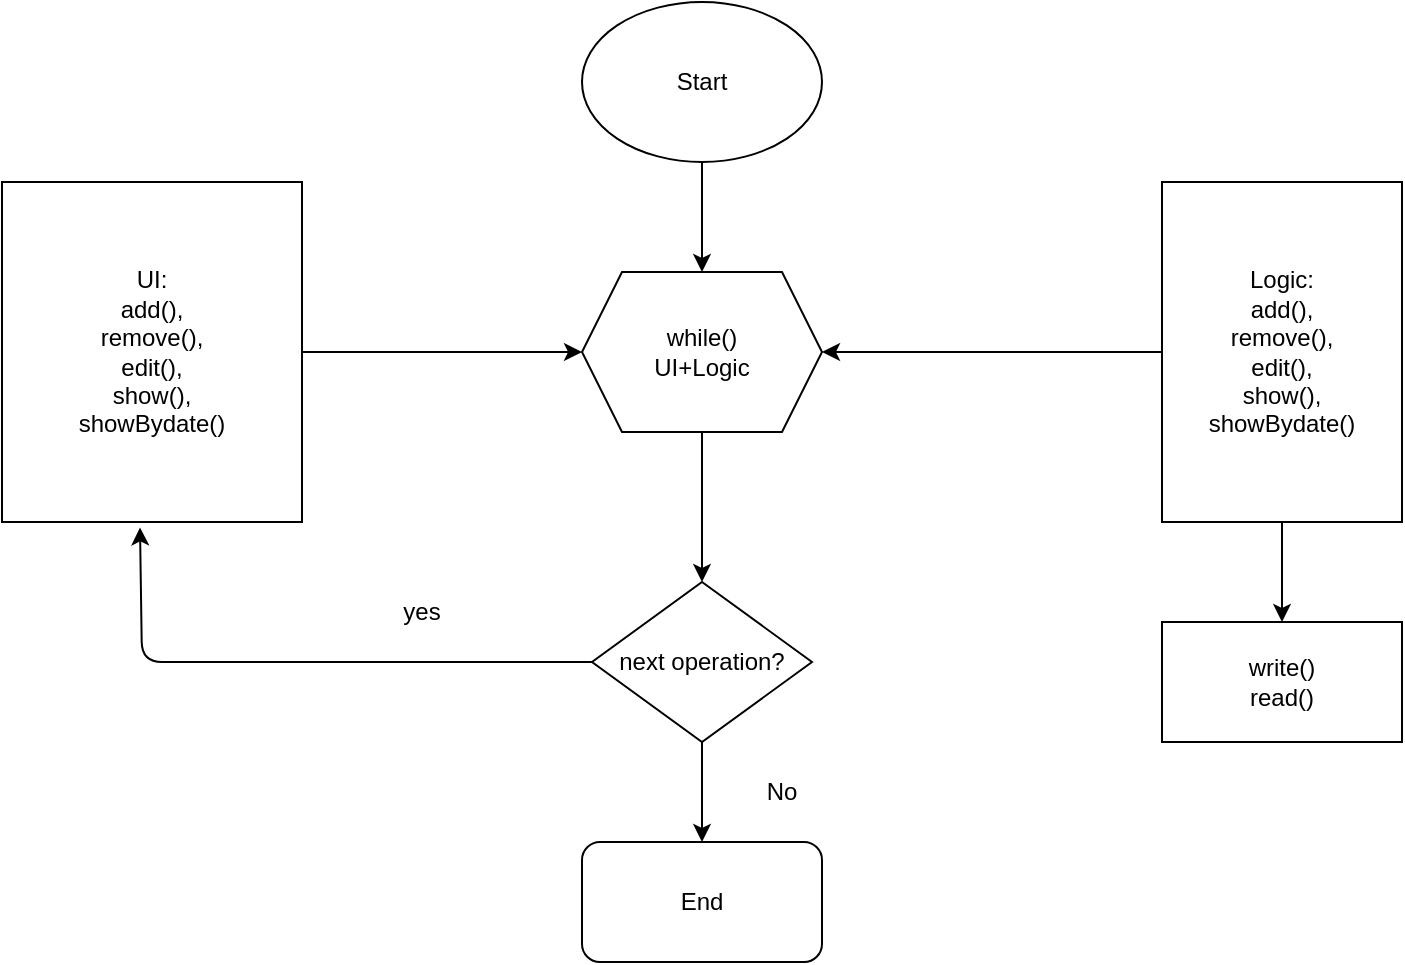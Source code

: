 <mxfile>
    <diagram id="LhdGKtgUf-1t2e1fWlG6" name="Page-1">
        <mxGraphModel dx="843" dy="470" grid="1" gridSize="10" guides="1" tooltips="1" connect="1" arrows="1" fold="1" page="1" pageScale="1" pageWidth="827" pageHeight="1169" math="0" shadow="0">
            <root>
                <mxCell id="0"/>
                <mxCell id="1" parent="0"/>
                <mxCell id="9" value="" style="edgeStyle=none;html=1;entryX=0.5;entryY=0;entryDx=0;entryDy=0;" edge="1" parent="1" source="2">
                    <mxGeometry relative="1" as="geometry">
                        <mxPoint x="400" y="145" as="targetPoint"/>
                    </mxGeometry>
                </mxCell>
                <mxCell id="2" value="Start" style="ellipse;whiteSpace=wrap;html=1;" vertex="1" parent="1">
                    <mxGeometry x="340" y="10" width="120" height="80" as="geometry"/>
                </mxCell>
                <mxCell id="6" style="edgeStyle=none;html=1;" edge="1" parent="1" source="3">
                    <mxGeometry relative="1" as="geometry">
                        <mxPoint x="340" y="185" as="targetPoint"/>
                    </mxGeometry>
                </mxCell>
                <mxCell id="3" value="UI:&lt;br&gt;add(),&lt;br&gt;remove(),&lt;br&gt;edit(),&lt;br&gt;show(),&lt;br&gt;showBydate()" style="rounded=0;whiteSpace=wrap;html=1;" vertex="1" parent="1">
                    <mxGeometry x="50" y="100" width="150" height="170" as="geometry"/>
                </mxCell>
                <mxCell id="8" style="edgeStyle=none;html=1;entryX=1;entryY=0.5;entryDx=0;entryDy=0;" edge="1" parent="1" source="4">
                    <mxGeometry relative="1" as="geometry">
                        <mxPoint x="460" y="185" as="targetPoint"/>
                    </mxGeometry>
                </mxCell>
                <mxCell id="11" value="" style="edgeStyle=none;html=1;" edge="1" parent="1" source="4" target="10">
                    <mxGeometry relative="1" as="geometry"/>
                </mxCell>
                <mxCell id="4" value="Logic:&lt;br&gt;add(),&lt;br&gt;remove(),&lt;br&gt;edit(),&lt;br&gt;show(),&lt;br&gt;showBydate()" style="rounded=0;whiteSpace=wrap;html=1;" vertex="1" parent="1">
                    <mxGeometry x="630" y="100" width="120" height="170" as="geometry"/>
                </mxCell>
                <mxCell id="10" value="write()&lt;br&gt;read()" style="whiteSpace=wrap;html=1;rounded=0;" vertex="1" parent="1">
                    <mxGeometry x="630" y="320" width="120" height="60" as="geometry"/>
                </mxCell>
                <mxCell id="15" value="" style="edgeStyle=none;html=1;" edge="1" parent="1">
                    <mxGeometry relative="1" as="geometry">
                        <mxPoint x="400" y="225" as="sourcePoint"/>
                        <mxPoint x="400" y="300" as="targetPoint"/>
                    </mxGeometry>
                </mxCell>
                <mxCell id="16" value="while()&lt;br&gt;UI+Logic" style="shape=hexagon;perimeter=hexagonPerimeter2;whiteSpace=wrap;html=1;fixedSize=1;" vertex="1" parent="1">
                    <mxGeometry x="340" y="145" width="120" height="80" as="geometry"/>
                </mxCell>
                <mxCell id="18" style="edgeStyle=none;html=1;entryX=0.46;entryY=1.016;entryDx=0;entryDy=0;entryPerimeter=0;" edge="1" parent="1" source="17" target="3">
                    <mxGeometry relative="1" as="geometry">
                        <mxPoint x="120" y="340" as="targetPoint"/>
                        <Array as="points">
                            <mxPoint x="120" y="340"/>
                        </Array>
                    </mxGeometry>
                </mxCell>
                <mxCell id="22" style="edgeStyle=none;html=1;entryX=0.5;entryY=0;entryDx=0;entryDy=0;" edge="1" parent="1" source="17" target="21">
                    <mxGeometry relative="1" as="geometry"/>
                </mxCell>
                <mxCell id="17" value="next operation?" style="rhombus;whiteSpace=wrap;html=1;" vertex="1" parent="1">
                    <mxGeometry x="345" y="300" width="110" height="80" as="geometry"/>
                </mxCell>
                <mxCell id="19" value="yes" style="text;html=1;strokeColor=none;fillColor=none;align=center;verticalAlign=middle;whiteSpace=wrap;rounded=0;" vertex="1" parent="1">
                    <mxGeometry x="230" y="300" width="60" height="30" as="geometry"/>
                </mxCell>
                <mxCell id="21" value="End" style="rounded=1;whiteSpace=wrap;html=1;" vertex="1" parent="1">
                    <mxGeometry x="340" y="430" width="120" height="60" as="geometry"/>
                </mxCell>
                <mxCell id="23" value="No" style="text;html=1;strokeColor=none;fillColor=none;align=center;verticalAlign=middle;whiteSpace=wrap;rounded=0;" vertex="1" parent="1">
                    <mxGeometry x="410" y="390" width="60" height="30" as="geometry"/>
                </mxCell>
            </root>
        </mxGraphModel>
    </diagram>
</mxfile>